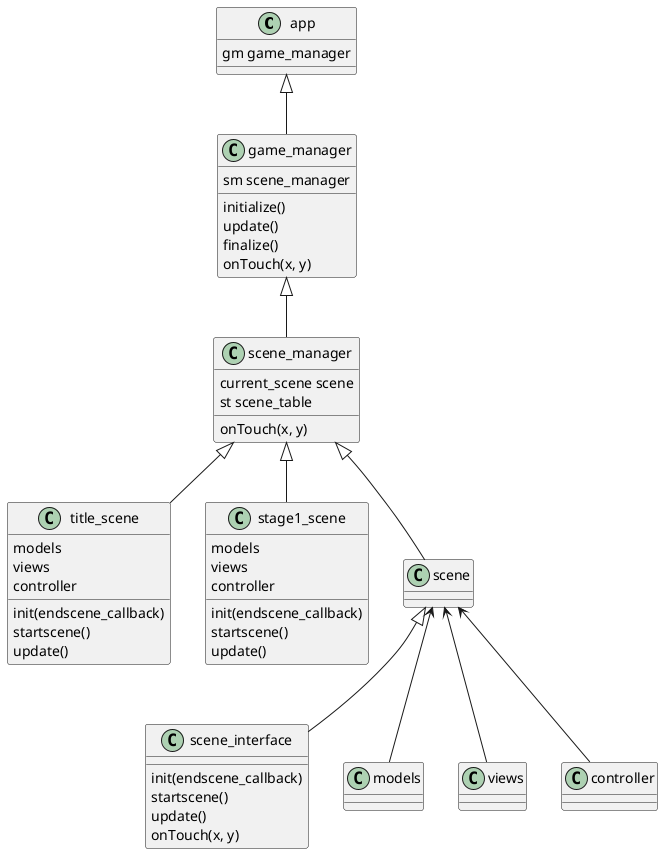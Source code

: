 

@startuml

class app {
    gm game_manager
}

class game_manager {
    sm scene_manager
    initialize()
    update()
    finalize()
    onTouch(x, y)
}

class scene_manager {
    current_scene scene
    st scene_table
    onTouch(x, y)
}

class scene_interface {
    init(endscene_callback)
    startscene()
    update()
    onTouch(x, y)
}

class title_scene {
    models
    views
    controller
    init(endscene_callback)
    startscene()
    update()
}

class stage1_scene {
    models
    views
    controller
    init(endscene_callback)
    startscene()
    update()
}

app <|-- game_manager
game_manager <|-- scene_manager
scene_manager <|-- scene
scene <-- models
scene <-- views
scene <-- controller
scene <|-- scene_interface
scene_manager <|-- title_scene
scene_manager <|-- stage1_scene


@enduml

